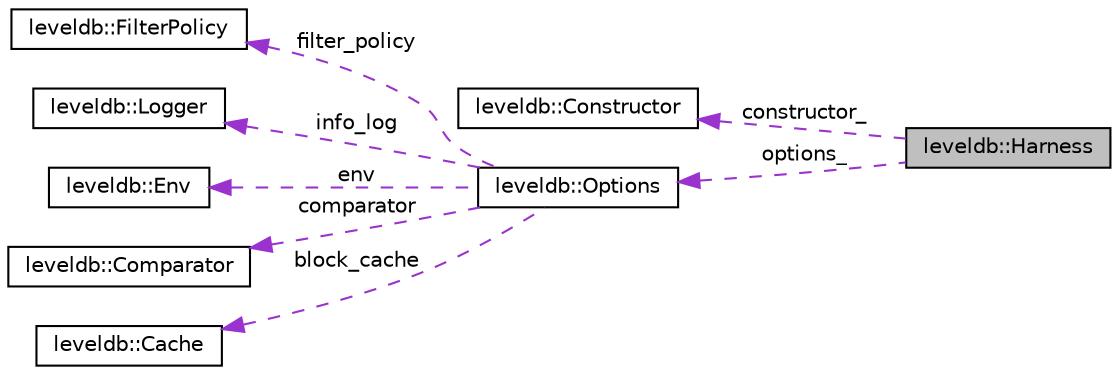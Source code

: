 digraph "leveldb::Harness"
{
  edge [fontname="Helvetica",fontsize="10",labelfontname="Helvetica",labelfontsize="10"];
  node [fontname="Helvetica",fontsize="10",shape=record];
  rankdir="LR";
  Node1 [label="leveldb::Harness",height=0.2,width=0.4,color="black", fillcolor="grey75", style="filled" fontcolor="black"];
  Node2 -> Node1 [dir="back",color="darkorchid3",fontsize="10",style="dashed",label=" constructor_" ,fontname="Helvetica"];
  Node2 [label="leveldb::Constructor",height=0.2,width=0.4,color="black", fillcolor="white", style="filled",URL="$classleveldb_1_1_constructor.html"];
  Node3 -> Node1 [dir="back",color="darkorchid3",fontsize="10",style="dashed",label=" options_" ,fontname="Helvetica"];
  Node3 [label="leveldb::Options",height=0.2,width=0.4,color="black", fillcolor="white", style="filled",URL="$structleveldb_1_1_options.html"];
  Node4 -> Node3 [dir="back",color="darkorchid3",fontsize="10",style="dashed",label=" filter_policy" ,fontname="Helvetica"];
  Node4 [label="leveldb::FilterPolicy",height=0.2,width=0.4,color="black", fillcolor="white", style="filled",URL="$classleveldb_1_1_filter_policy.html"];
  Node5 -> Node3 [dir="back",color="darkorchid3",fontsize="10",style="dashed",label=" info_log" ,fontname="Helvetica"];
  Node5 [label="leveldb::Logger",height=0.2,width=0.4,color="black", fillcolor="white", style="filled",URL="$classleveldb_1_1_logger.html"];
  Node6 -> Node3 [dir="back",color="darkorchid3",fontsize="10",style="dashed",label=" env" ,fontname="Helvetica"];
  Node6 [label="leveldb::Env",height=0.2,width=0.4,color="black", fillcolor="white", style="filled",URL="$classleveldb_1_1_env.html"];
  Node7 -> Node3 [dir="back",color="darkorchid3",fontsize="10",style="dashed",label=" comparator" ,fontname="Helvetica"];
  Node7 [label="leveldb::Comparator",height=0.2,width=0.4,color="black", fillcolor="white", style="filled",URL="$structleveldb_1_1_comparator.html"];
  Node8 -> Node3 [dir="back",color="darkorchid3",fontsize="10",style="dashed",label=" block_cache" ,fontname="Helvetica"];
  Node8 [label="leveldb::Cache",height=0.2,width=0.4,color="black", fillcolor="white", style="filled",URL="$classleveldb_1_1_cache.html"];
}
